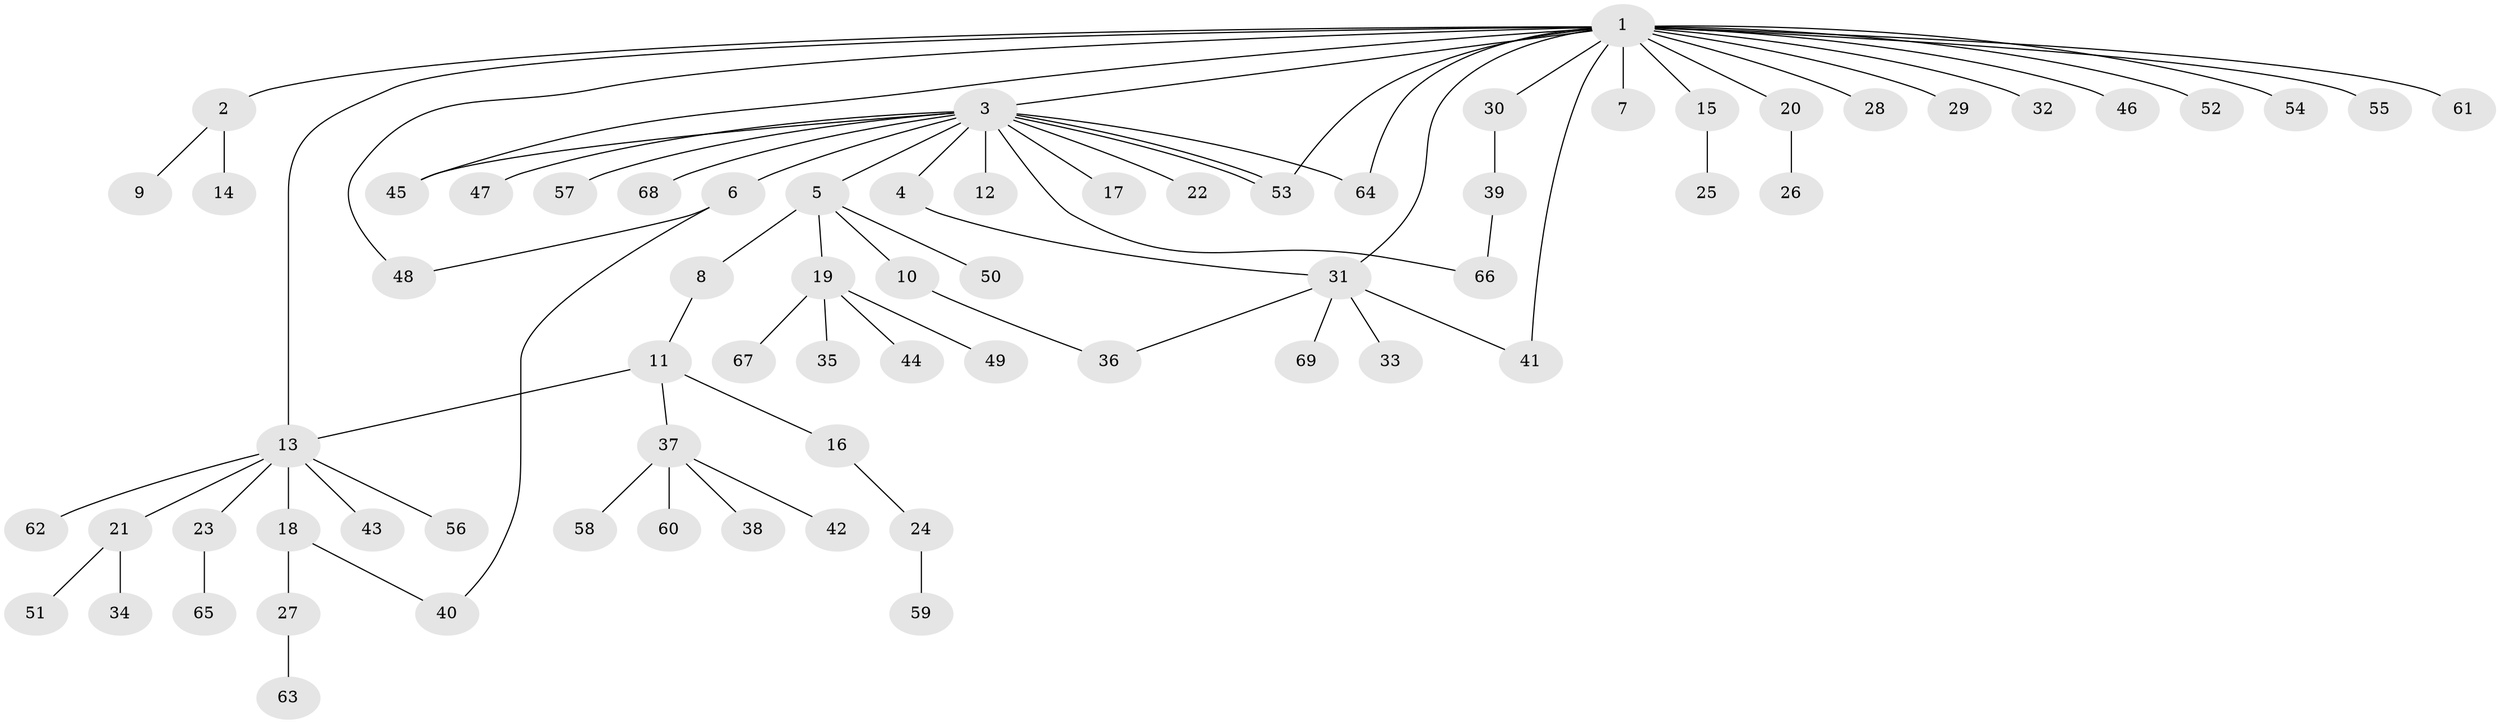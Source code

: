 // Generated by graph-tools (version 1.1) at 2025/26/03/09/25 03:26:06]
// undirected, 69 vertices, 79 edges
graph export_dot {
graph [start="1"]
  node [color=gray90,style=filled];
  1;
  2;
  3;
  4;
  5;
  6;
  7;
  8;
  9;
  10;
  11;
  12;
  13;
  14;
  15;
  16;
  17;
  18;
  19;
  20;
  21;
  22;
  23;
  24;
  25;
  26;
  27;
  28;
  29;
  30;
  31;
  32;
  33;
  34;
  35;
  36;
  37;
  38;
  39;
  40;
  41;
  42;
  43;
  44;
  45;
  46;
  47;
  48;
  49;
  50;
  51;
  52;
  53;
  54;
  55;
  56;
  57;
  58;
  59;
  60;
  61;
  62;
  63;
  64;
  65;
  66;
  67;
  68;
  69;
  1 -- 2;
  1 -- 3;
  1 -- 7;
  1 -- 13;
  1 -- 15;
  1 -- 20;
  1 -- 28;
  1 -- 29;
  1 -- 30;
  1 -- 31;
  1 -- 32;
  1 -- 41;
  1 -- 45;
  1 -- 46;
  1 -- 48;
  1 -- 52;
  1 -- 53;
  1 -- 54;
  1 -- 55;
  1 -- 61;
  1 -- 64;
  2 -- 9;
  2 -- 14;
  3 -- 4;
  3 -- 5;
  3 -- 6;
  3 -- 12;
  3 -- 17;
  3 -- 22;
  3 -- 45;
  3 -- 47;
  3 -- 53;
  3 -- 53;
  3 -- 57;
  3 -- 64;
  3 -- 66;
  3 -- 68;
  4 -- 31;
  5 -- 8;
  5 -- 10;
  5 -- 19;
  5 -- 50;
  6 -- 40;
  6 -- 48;
  8 -- 11;
  10 -- 36;
  11 -- 13;
  11 -- 16;
  11 -- 37;
  13 -- 18;
  13 -- 21;
  13 -- 23;
  13 -- 43;
  13 -- 56;
  13 -- 62;
  15 -- 25;
  16 -- 24;
  18 -- 27;
  18 -- 40;
  19 -- 35;
  19 -- 44;
  19 -- 49;
  19 -- 67;
  20 -- 26;
  21 -- 34;
  21 -- 51;
  23 -- 65;
  24 -- 59;
  27 -- 63;
  30 -- 39;
  31 -- 33;
  31 -- 36;
  31 -- 41;
  31 -- 69;
  37 -- 38;
  37 -- 42;
  37 -- 58;
  37 -- 60;
  39 -- 66;
}
